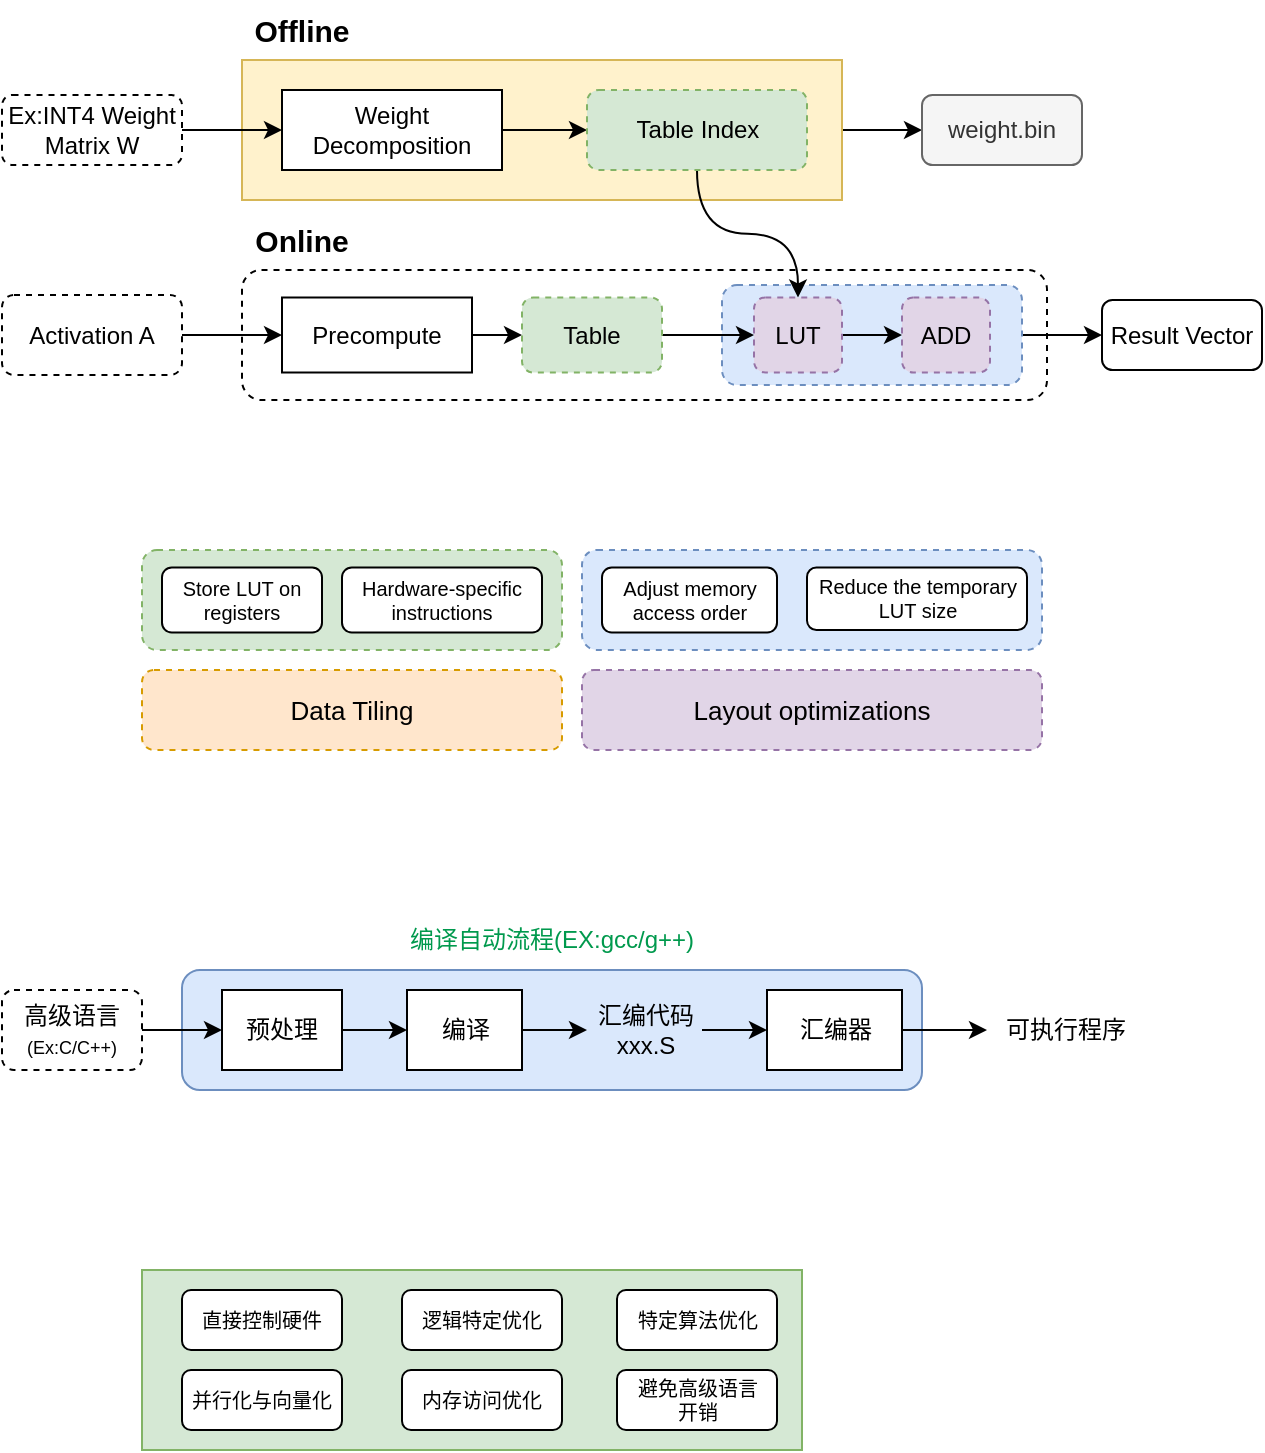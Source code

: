 <mxfile version="26.1.0">
  <diagram name="第 1 页" id="VH_rKD5s51sGw98ud1Et">
    <mxGraphModel dx="1413" dy="334" grid="1" gridSize="10" guides="1" tooltips="1" connect="1" arrows="1" fold="1" page="1" pageScale="1" pageWidth="827" pageHeight="1169" math="0" shadow="0">
      <root>
        <mxCell id="0" />
        <mxCell id="1" parent="0" />
        <mxCell id="5G6cpnaW76N7grAXLHWP-61" value="" style="rounded=0;whiteSpace=wrap;html=1;fillColor=#d5e8d4;strokeColor=#82b366;" vertex="1" parent="1">
          <mxGeometry x="60" y="940" width="330" height="90" as="geometry" />
        </mxCell>
        <mxCell id="5G6cpnaW76N7grAXLHWP-52" value="" style="rounded=1;whiteSpace=wrap;html=1;fillColor=#dae8fc;strokeColor=#6c8ebf;" vertex="1" parent="1">
          <mxGeometry x="80" y="790" width="370" height="60" as="geometry" />
        </mxCell>
        <mxCell id="5G6cpnaW76N7grAXLHWP-36" value="Data Tiling" style="rounded=1;whiteSpace=wrap;html=1;dashed=1;fillColor=#ffe6cc;strokeColor=#d79b00;fontSize=13;" vertex="1" parent="1">
          <mxGeometry x="60" y="640" width="210" height="40" as="geometry" />
        </mxCell>
        <mxCell id="5G6cpnaW76N7grAXLHWP-35" value="" style="rounded=1;whiteSpace=wrap;html=1;dashed=1;fillColor=#dae8fc;strokeColor=#6c8ebf;" vertex="1" parent="1">
          <mxGeometry x="280" y="580" width="230" height="50" as="geometry" />
        </mxCell>
        <mxCell id="5G6cpnaW76N7grAXLHWP-32" value="" style="rounded=1;whiteSpace=wrap;html=1;dashed=1;fillColor=#d5e8d4;strokeColor=#82b366;" vertex="1" parent="1">
          <mxGeometry x="60" y="580" width="210" height="50" as="geometry" />
        </mxCell>
        <mxCell id="5G6cpnaW76N7grAXLHWP-25" value="" style="rounded=1;whiteSpace=wrap;html=1;dashed=1;" vertex="1" parent="1">
          <mxGeometry x="110" y="440" width="402.5" height="65" as="geometry" />
        </mxCell>
        <mxCell id="5G6cpnaW76N7grAXLHWP-23" value="" style="edgeStyle=orthogonalEdgeStyle;rounded=0;orthogonalLoop=1;jettySize=auto;html=1;" edge="1" parent="1" source="5G6cpnaW76N7grAXLHWP-21" target="5G6cpnaW76N7grAXLHWP-22">
          <mxGeometry relative="1" as="geometry" />
        </mxCell>
        <mxCell id="5G6cpnaW76N7grAXLHWP-21" value="" style="rounded=1;whiteSpace=wrap;html=1;fillColor=#dae8fc;strokeColor=#6c8ebf;dashed=1;" vertex="1" parent="1">
          <mxGeometry x="350" y="447.5" width="150" height="50" as="geometry" />
        </mxCell>
        <mxCell id="5G6cpnaW76N7grAXLHWP-29" style="edgeStyle=orthogonalEdgeStyle;rounded=0;orthogonalLoop=1;jettySize=auto;html=1;exitX=1;exitY=0.5;exitDx=0;exitDy=0;entryX=0;entryY=0.5;entryDx=0;entryDy=0;" edge="1" parent="1" source="5G6cpnaW76N7grAXLHWP-7" target="5G6cpnaW76N7grAXLHWP-28">
          <mxGeometry relative="1" as="geometry" />
        </mxCell>
        <mxCell id="5G6cpnaW76N7grAXLHWP-7" value="" style="rounded=0;whiteSpace=wrap;html=1;fillColor=#fff2cc;strokeColor=#d6b656;" vertex="1" parent="1">
          <mxGeometry x="110" y="335" width="300" height="70" as="geometry" />
        </mxCell>
        <mxCell id="5G6cpnaW76N7grAXLHWP-4" style="edgeStyle=orthogonalEdgeStyle;rounded=0;orthogonalLoop=1;jettySize=auto;html=1;exitX=0;exitY=0.5;exitDx=0;exitDy=0;startArrow=classic;startFill=1;endArrow=none;entryX=1;entryY=0.5;entryDx=0;entryDy=0;" edge="1" parent="1" source="5G6cpnaW76N7grAXLHWP-1" target="5G6cpnaW76N7grAXLHWP-8">
          <mxGeometry relative="1" as="geometry">
            <mxPoint x="70" y="370" as="targetPoint" />
          </mxGeometry>
        </mxCell>
        <mxCell id="5G6cpnaW76N7grAXLHWP-9" style="edgeStyle=orthogonalEdgeStyle;rounded=0;orthogonalLoop=1;jettySize=auto;html=1;exitX=1;exitY=0.5;exitDx=0;exitDy=0;entryX=0;entryY=0.5;entryDx=0;entryDy=0;" edge="1" parent="1" source="5G6cpnaW76N7grAXLHWP-1" target="5G6cpnaW76N7grAXLHWP-5">
          <mxGeometry relative="1" as="geometry" />
        </mxCell>
        <mxCell id="5G6cpnaW76N7grAXLHWP-1" value="Weight Decomposition" style="rounded=0;whiteSpace=wrap;html=1;" vertex="1" parent="1">
          <mxGeometry x="130" y="350" width="110" height="40" as="geometry" />
        </mxCell>
        <mxCell id="5G6cpnaW76N7grAXLHWP-18" style="edgeStyle=orthogonalEdgeStyle;rounded=0;orthogonalLoop=1;jettySize=auto;html=1;exitX=0.5;exitY=1;exitDx=0;exitDy=0;entryX=0.5;entryY=0;entryDx=0;entryDy=0;curved=1;" edge="1" parent="1" source="5G6cpnaW76N7grAXLHWP-5" target="5G6cpnaW76N7grAXLHWP-16">
          <mxGeometry relative="1" as="geometry" />
        </mxCell>
        <mxCell id="5G6cpnaW76N7grAXLHWP-5" value="Table Index" style="rounded=1;whiteSpace=wrap;html=1;dashed=1;fillColor=#d5e8d4;strokeColor=#82b366;" vertex="1" parent="1">
          <mxGeometry x="282.5" y="350" width="110" height="40" as="geometry" />
        </mxCell>
        <mxCell id="5G6cpnaW76N7grAXLHWP-8" value="Ex:INT4 Weight Matrix W" style="rounded=1;whiteSpace=wrap;html=1;dashed=1;" vertex="1" parent="1">
          <mxGeometry x="-10" y="352.5" width="90" height="35" as="geometry" />
        </mxCell>
        <mxCell id="5G6cpnaW76N7grAXLHWP-12" value="" style="edgeStyle=orthogonalEdgeStyle;rounded=0;orthogonalLoop=1;jettySize=auto;html=1;" edge="1" parent="1" source="5G6cpnaW76N7grAXLHWP-10" target="5G6cpnaW76N7grAXLHWP-11">
          <mxGeometry relative="1" as="geometry" />
        </mxCell>
        <mxCell id="5G6cpnaW76N7grAXLHWP-10" value="Activation A" style="rounded=1;whiteSpace=wrap;html=1;dashed=1;" vertex="1" parent="1">
          <mxGeometry x="-10" y="452.5" width="90" height="40" as="geometry" />
        </mxCell>
        <mxCell id="5G6cpnaW76N7grAXLHWP-14" value="" style="edgeStyle=orthogonalEdgeStyle;rounded=0;orthogonalLoop=1;jettySize=auto;html=1;" edge="1" parent="1" source="5G6cpnaW76N7grAXLHWP-11" target="5G6cpnaW76N7grAXLHWP-13">
          <mxGeometry relative="1" as="geometry" />
        </mxCell>
        <mxCell id="5G6cpnaW76N7grAXLHWP-11" value="Precompute" style="whiteSpace=wrap;html=1;rounded=0;" vertex="1" parent="1">
          <mxGeometry x="130" y="453.75" width="95" height="37.5" as="geometry" />
        </mxCell>
        <mxCell id="5G6cpnaW76N7grAXLHWP-17" value="" style="edgeStyle=orthogonalEdgeStyle;rounded=0;orthogonalLoop=1;jettySize=auto;html=1;" edge="1" parent="1" source="5G6cpnaW76N7grAXLHWP-13" target="5G6cpnaW76N7grAXLHWP-16">
          <mxGeometry relative="1" as="geometry" />
        </mxCell>
        <mxCell id="5G6cpnaW76N7grAXLHWP-13" value="Table" style="whiteSpace=wrap;html=1;rounded=1;fillColor=#d5e8d4;strokeColor=#82b366;dashed=1;" vertex="1" parent="1">
          <mxGeometry x="250" y="453.75" width="70" height="37.5" as="geometry" />
        </mxCell>
        <mxCell id="5G6cpnaW76N7grAXLHWP-20" value="" style="edgeStyle=orthogonalEdgeStyle;rounded=0;orthogonalLoop=1;jettySize=auto;html=1;" edge="1" parent="1" source="5G6cpnaW76N7grAXLHWP-16" target="5G6cpnaW76N7grAXLHWP-19">
          <mxGeometry relative="1" as="geometry" />
        </mxCell>
        <mxCell id="5G6cpnaW76N7grAXLHWP-16" value="LUT" style="whiteSpace=wrap;html=1;rounded=1;fillColor=#e1d5e7;strokeColor=#9673a6;dashed=1;" vertex="1" parent="1">
          <mxGeometry x="366" y="453.75" width="44" height="37.5" as="geometry" />
        </mxCell>
        <mxCell id="5G6cpnaW76N7grAXLHWP-19" value="ADD" style="whiteSpace=wrap;html=1;rounded=1;fillColor=#e1d5e7;strokeColor=#9673a6;dashed=1;" vertex="1" parent="1">
          <mxGeometry x="440" y="453.75" width="44" height="37.5" as="geometry" />
        </mxCell>
        <mxCell id="5G6cpnaW76N7grAXLHWP-22" value="&lt;div&gt;Result Vector&lt;/div&gt;" style="rounded=1;whiteSpace=wrap;html=1;glass=0;" vertex="1" parent="1">
          <mxGeometry x="540" y="455" width="80" height="35" as="geometry" />
        </mxCell>
        <mxCell id="5G6cpnaW76N7grAXLHWP-26" value="Offline" style="text;strokeColor=none;align=center;fillColor=none;html=1;verticalAlign=middle;whiteSpace=wrap;rounded=0;fontSize=15;fontStyle=1" vertex="1" parent="1">
          <mxGeometry x="110" y="305" width="60" height="30" as="geometry" />
        </mxCell>
        <mxCell id="5G6cpnaW76N7grAXLHWP-27" value="Online" style="text;strokeColor=none;align=center;fillColor=none;html=1;verticalAlign=middle;whiteSpace=wrap;rounded=0;fontSize=15;fontStyle=1" vertex="1" parent="1">
          <mxGeometry x="110" y="410" width="60" height="30" as="geometry" />
        </mxCell>
        <mxCell id="5G6cpnaW76N7grAXLHWP-28" value="weight.bin" style="rounded=1;whiteSpace=wrap;html=1;glass=0;fillColor=#f5f5f5;fontColor=#333333;strokeColor=#666666;" vertex="1" parent="1">
          <mxGeometry x="450" y="352.5" width="80" height="35" as="geometry" />
        </mxCell>
        <mxCell id="5G6cpnaW76N7grAXLHWP-30" value="Store LUT on registers" style="whiteSpace=wrap;html=1;rounded=1;fontSize=10;" vertex="1" parent="1">
          <mxGeometry x="70" y="588.75" width="80" height="32.5" as="geometry" />
        </mxCell>
        <mxCell id="5G6cpnaW76N7grAXLHWP-31" value="Hardware-specific instructions" style="whiteSpace=wrap;html=1;rounded=1;fontSize=10;" vertex="1" parent="1">
          <mxGeometry x="160" y="588.75" width="100" height="32.5" as="geometry" />
        </mxCell>
        <mxCell id="5G6cpnaW76N7grAXLHWP-33" value="Adjust memory access order" style="whiteSpace=wrap;html=1;rounded=1;fontSize=10;" vertex="1" parent="1">
          <mxGeometry x="290" y="588.75" width="87.5" height="32.5" as="geometry" />
        </mxCell>
        <mxCell id="5G6cpnaW76N7grAXLHWP-34" value="Reduce the temporary LUT size" style="whiteSpace=wrap;html=1;rounded=1;fontSize=10;" vertex="1" parent="1">
          <mxGeometry x="392.5" y="588.75" width="110" height="31.25" as="geometry" />
        </mxCell>
        <mxCell id="5G6cpnaW76N7grAXLHWP-37" value="Layout optimizations" style="rounded=1;whiteSpace=wrap;html=1;dashed=1;fillColor=#e1d5e7;strokeColor=#9673a6;fontSize=13;" vertex="1" parent="1">
          <mxGeometry x="280" y="640" width="230" height="40" as="geometry" />
        </mxCell>
        <mxCell id="5G6cpnaW76N7grAXLHWP-45" style="edgeStyle=orthogonalEdgeStyle;rounded=0;orthogonalLoop=1;jettySize=auto;html=1;exitX=1;exitY=0.5;exitDx=0;exitDy=0;entryX=0;entryY=0.5;entryDx=0;entryDy=0;" edge="1" parent="1" source="5G6cpnaW76N7grAXLHWP-39" target="5G6cpnaW76N7grAXLHWP-42">
          <mxGeometry relative="1" as="geometry" />
        </mxCell>
        <mxCell id="5G6cpnaW76N7grAXLHWP-39" value="预处理" style="rounded=0;whiteSpace=wrap;html=1;" vertex="1" parent="1">
          <mxGeometry x="100" y="800" width="60" height="40" as="geometry" />
        </mxCell>
        <mxCell id="5G6cpnaW76N7grAXLHWP-41" style="edgeStyle=orthogonalEdgeStyle;rounded=0;orthogonalLoop=1;jettySize=auto;html=1;exitX=1;exitY=0.5;exitDx=0;exitDy=0;entryX=0;entryY=0.5;entryDx=0;entryDy=0;" edge="1" parent="1" source="5G6cpnaW76N7grAXLHWP-40" target="5G6cpnaW76N7grAXLHWP-39">
          <mxGeometry relative="1" as="geometry" />
        </mxCell>
        <mxCell id="5G6cpnaW76N7grAXLHWP-40" value="高级语言&lt;div&gt;&lt;font style=&quot;font-size: 9px;&quot;&gt;(Ex:C/C++)&lt;/font&gt;&lt;/div&gt;" style="rounded=1;whiteSpace=wrap;html=1;dashed=1;" vertex="1" parent="1">
          <mxGeometry x="-10" y="800" width="70" height="40" as="geometry" />
        </mxCell>
        <mxCell id="5G6cpnaW76N7grAXLHWP-46" style="edgeStyle=orthogonalEdgeStyle;rounded=0;orthogonalLoop=1;jettySize=auto;html=1;exitX=1;exitY=0.5;exitDx=0;exitDy=0;entryX=0;entryY=0.5;entryDx=0;entryDy=0;" edge="1" parent="1" source="5G6cpnaW76N7grAXLHWP-42" target="5G6cpnaW76N7grAXLHWP-44">
          <mxGeometry relative="1" as="geometry" />
        </mxCell>
        <mxCell id="5G6cpnaW76N7grAXLHWP-42" value="编译" style="rounded=0;whiteSpace=wrap;html=1;" vertex="1" parent="1">
          <mxGeometry x="192.5" y="800" width="57.5" height="40" as="geometry" />
        </mxCell>
        <mxCell id="5G6cpnaW76N7grAXLHWP-48" value="" style="edgeStyle=orthogonalEdgeStyle;rounded=0;orthogonalLoop=1;jettySize=auto;html=1;entryX=0;entryY=0.5;entryDx=0;entryDy=0;" edge="1" parent="1" source="5G6cpnaW76N7grAXLHWP-44" target="5G6cpnaW76N7grAXLHWP-49">
          <mxGeometry relative="1" as="geometry">
            <mxPoint x="418.75" y="820" as="targetPoint" />
          </mxGeometry>
        </mxCell>
        <mxCell id="5G6cpnaW76N7grAXLHWP-44" value="&lt;div&gt;汇编代码&lt;/div&gt;xxx.S" style="text;strokeColor=none;align=center;fillColor=none;html=1;verticalAlign=middle;whiteSpace=wrap;rounded=0;" vertex="1" parent="1">
          <mxGeometry x="282.5" y="805" width="57.5" height="30" as="geometry" />
        </mxCell>
        <mxCell id="5G6cpnaW76N7grAXLHWP-51" style="edgeStyle=orthogonalEdgeStyle;rounded=0;orthogonalLoop=1;jettySize=auto;html=1;exitX=1;exitY=0.5;exitDx=0;exitDy=0;entryX=0;entryY=0.5;entryDx=0;entryDy=0;" edge="1" parent="1" source="5G6cpnaW76N7grAXLHWP-49" target="5G6cpnaW76N7grAXLHWP-50">
          <mxGeometry relative="1" as="geometry" />
        </mxCell>
        <mxCell id="5G6cpnaW76N7grAXLHWP-49" value="汇编器" style="rounded=0;whiteSpace=wrap;html=1;" vertex="1" parent="1">
          <mxGeometry x="372.5" y="800" width="67.5" height="40" as="geometry" />
        </mxCell>
        <mxCell id="5G6cpnaW76N7grAXLHWP-50" value="可执行程序&lt;div&gt;&lt;/div&gt;" style="text;strokeColor=none;align=center;fillColor=none;html=1;verticalAlign=middle;whiteSpace=wrap;rounded=0;" vertex="1" parent="1">
          <mxGeometry x="482.5" y="805" width="77.5" height="30" as="geometry" />
        </mxCell>
        <mxCell id="5G6cpnaW76N7grAXLHWP-53" value="编译自动流程&lt;span style=&quot;background-color: transparent;&quot;&gt;(EX:gcc/g++)&lt;/span&gt;" style="text;strokeColor=none;align=center;fillColor=none;html=1;verticalAlign=middle;whiteSpace=wrap;rounded=0;fontColor=#00994D;" vertex="1" parent="1">
          <mxGeometry x="131.88" y="760" width="266.25" height="30" as="geometry" />
        </mxCell>
        <mxCell id="5G6cpnaW76N7grAXLHWP-55" value="直接控制硬件" style="rounded=1;whiteSpace=wrap;html=1;fontSize=10;align=center;" vertex="1" parent="1">
          <mxGeometry x="80" y="950" width="80" height="30" as="geometry" />
        </mxCell>
        <mxCell id="5G6cpnaW76N7grAXLHWP-56" value="逻辑特定优化" style="rounded=1;whiteSpace=wrap;html=1;fontSize=10;" vertex="1" parent="1">
          <mxGeometry x="190" y="950" width="80" height="30" as="geometry" />
        </mxCell>
        <mxCell id="5G6cpnaW76N7grAXLHWP-57" value="并行化与向量化" style="rounded=1;whiteSpace=wrap;html=1;fontSize=10;" vertex="1" parent="1">
          <mxGeometry x="80" y="990" width="80" height="30" as="geometry" />
        </mxCell>
        <mxCell id="5G6cpnaW76N7grAXLHWP-58" value="内存访问优化" style="rounded=1;whiteSpace=wrap;html=1;fontSize=10;" vertex="1" parent="1">
          <mxGeometry x="190" y="990" width="80" height="30" as="geometry" />
        </mxCell>
        <mxCell id="5G6cpnaW76N7grAXLHWP-59" value="特定算法优化" style="rounded=1;whiteSpace=wrap;html=1;fontSize=10;" vertex="1" parent="1">
          <mxGeometry x="297.5" y="950" width="80" height="30" as="geometry" />
        </mxCell>
        <mxCell id="5G6cpnaW76N7grAXLHWP-60" value="避免高级语言&lt;div&gt;开销&lt;/div&gt;" style="rounded=1;whiteSpace=wrap;html=1;fontSize=10;" vertex="1" parent="1">
          <mxGeometry x="297.5" y="990" width="80" height="30" as="geometry" />
        </mxCell>
      </root>
    </mxGraphModel>
  </diagram>
</mxfile>
